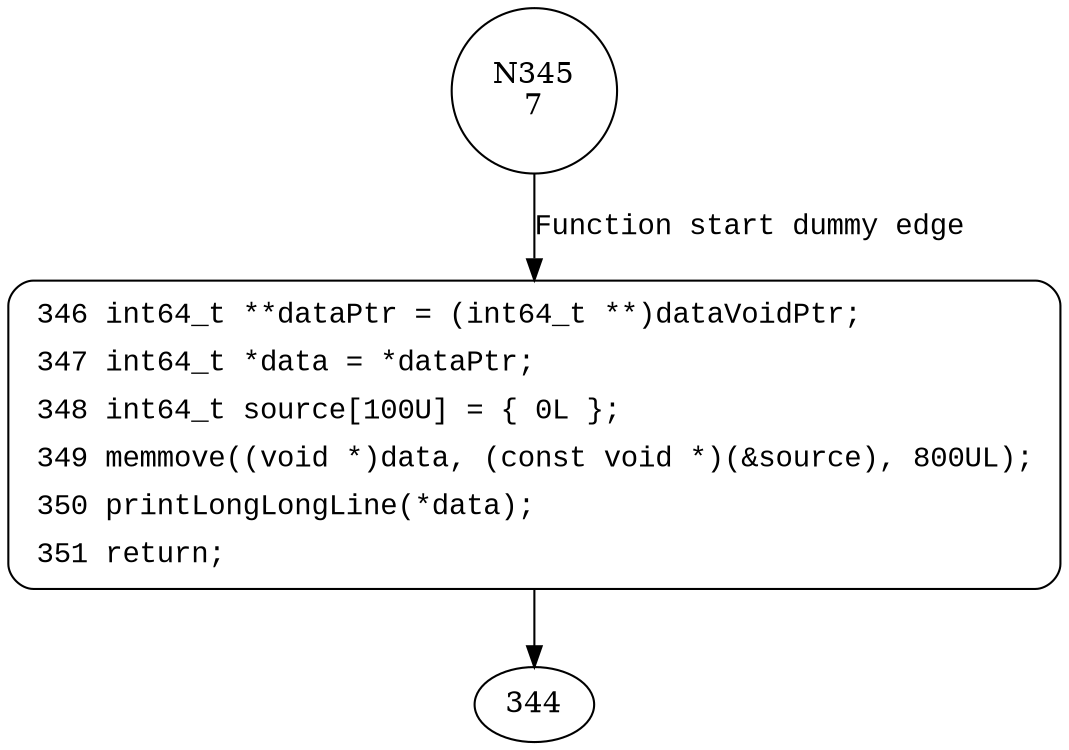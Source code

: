 digraph CWE121_Stack_Based_Buffer_Overflow__CWE805_int64_t_declare_memmove_64b_goodG2BSink {
345 [shape="circle" label="N345\n7"]
346 [shape="circle" label="N346\n6"]
346 [style="filled,bold" penwidth="1" fillcolor="white" fontname="Courier New" shape="Mrecord" label=<<table border="0" cellborder="0" cellpadding="3" bgcolor="white"><tr><td align="right">346</td><td align="left">int64_t **dataPtr = (int64_t **)dataVoidPtr;</td></tr><tr><td align="right">347</td><td align="left">int64_t *data = *dataPtr;</td></tr><tr><td align="right">348</td><td align="left">int64_t source[100U] = &#123; 0L &#125;;</td></tr><tr><td align="right">349</td><td align="left">memmove((void *)data, (const void *)(&amp;source), 800UL);</td></tr><tr><td align="right">350</td><td align="left">printLongLongLine(*data);</td></tr><tr><td align="right">351</td><td align="left">return;</td></tr></table>>]
346 -> 344[label=""]
345 -> 346 [label="Function start dummy edge" fontname="Courier New"]
}